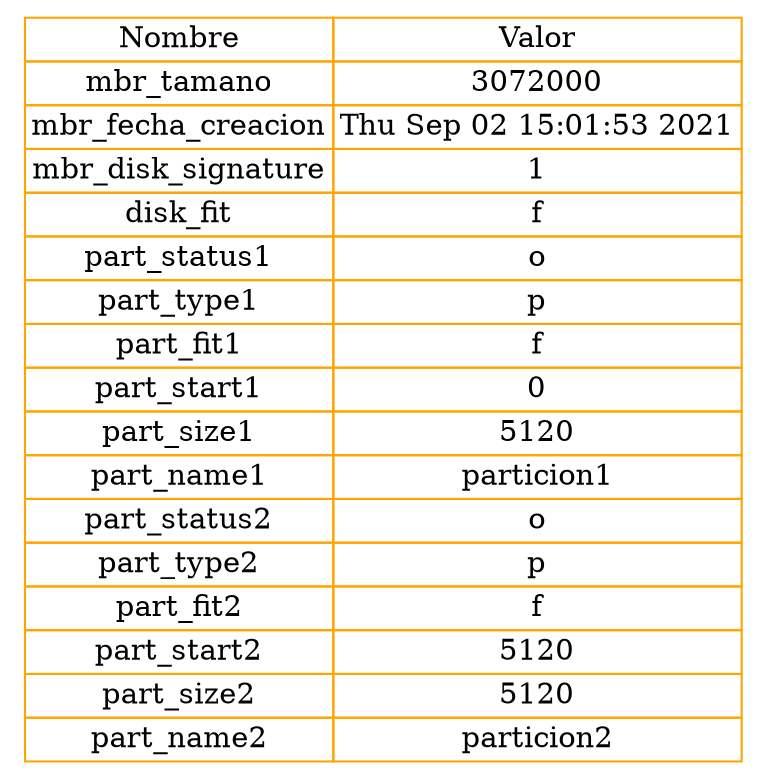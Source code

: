 digraph{ 
 tbl[ 
 shape=plaintext 
 label=< 
 <table border='0' cellborder='1' color='orange' cellspacing='0'> 
<tr><td>Nombre</td><td>Valor</td></tr>
<tr><td>mbr_tamano</td><td>3072000</td></tr>
<tr><td>mbr_fecha_creacion</td><td>Thu Sep 02 15:01:53 2021</td></tr>
<tr><td>mbr_disk_signature</td><td>1</td></tr>
<tr><td>disk_fit</td><td>f</td></tr>
<tr><td>part_status1</td><td>o</td></tr>
<tr><td>part_type1</td><td>p</td></tr>
<tr><td>part_fit1</td><td>f</td></tr>
<tr><td>part_start1</td><td>0</td></tr>
<tr><td>part_size1</td><td>5120</td></tr>
<tr><td>part_name1</td><td>particion1</td></tr>
<tr><td>part_status2</td><td>o</td></tr>
<tr><td>part_type2</td><td>p</td></tr>
<tr><td>part_fit2</td><td>f</td></tr>
<tr><td>part_start2</td><td>5120</td></tr>
<tr><td>part_size2</td><td>5120</td></tr>
<tr><td>part_name2</td><td>particion2</td></tr>

 </table> 
 >]; 
 }